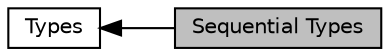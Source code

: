 digraph "Sequential Types"
{
 // LATEX_PDF_SIZE
  bgcolor="transparent";
  edge [fontname="Helvetica",fontsize="10",labelfontname="Helvetica",labelfontsize="10"];
  node [fontname="Helvetica",fontsize="10",shape="box"];
  rankdir=LR;
  Node2 [label="Types",height=0.2,width=0.4,color="black",URL="$group__LLVMCCoreType.html",tooltip="Types represent the type of a value."];
  Node1 [label="Sequential Types",height=0.2,width=0.4,color="black", fillcolor="grey75", style="filled", fontcolor="black",tooltip="Sequential types represents \"arrays\" of types."];
  Node2->Node1 [shape=plaintext, dir="back", style="solid"];
}
